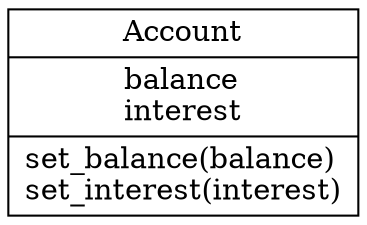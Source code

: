 digraph "classes" {
rankdir=BT
charset="utf-8"
"customer_banking.Account.Account" [color="black", fontcolor="black", label=<{Account|balance<br ALIGN="LEFT"/>interest<br ALIGN="LEFT"/>|set_balance(balance)<br ALIGN="LEFT"/>set_interest(interest)<br ALIGN="LEFT"/>}>, shape="record", style="solid"];
}
